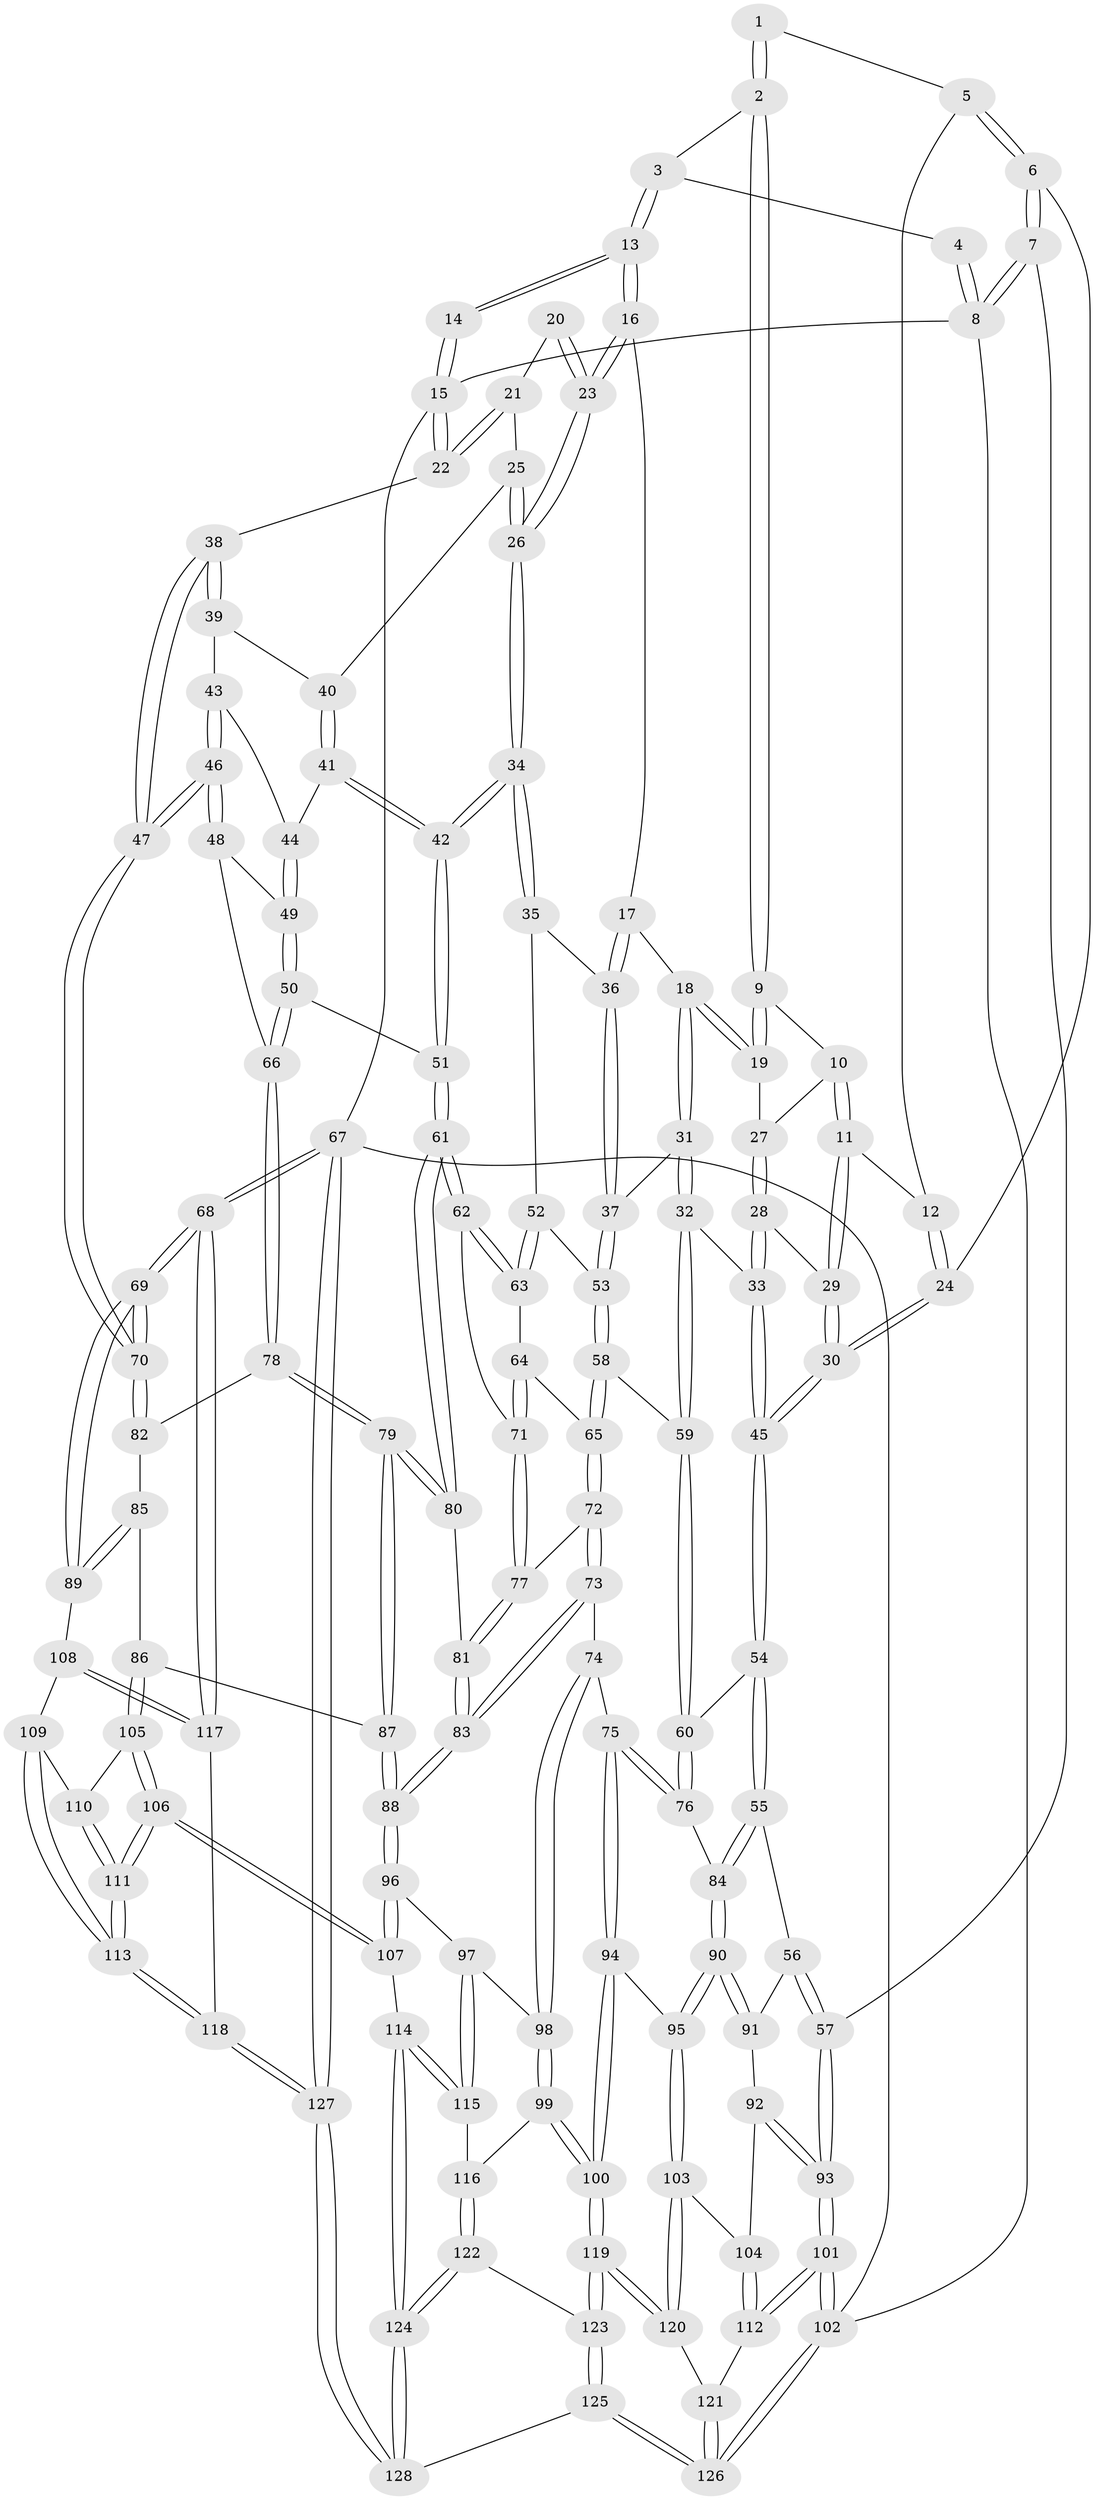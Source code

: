// coarse degree distribution, {7: 0.07894736842105263, 3: 0.42105263157894735, 5: 0.21052631578947367, 4: 0.10526315789473684, 6: 0.10526315789473684, 2: 0.05263157894736842, 11: 0.02631578947368421}
// Generated by graph-tools (version 1.1) at 2025/06/03/04/25 22:06:53]
// undirected, 128 vertices, 317 edges
graph export_dot {
graph [start="1"]
  node [color=gray90,style=filled];
  1 [pos="+0.10674950472139917+0.014618308968484383"];
  2 [pos="+0.2349703058258141+0.0854764581918525"];
  3 [pos="+0.4582353160551806+0"];
  4 [pos="+0+0"];
  5 [pos="+0.09396985682305398+0.06904050368450448"];
  6 [pos="+0+0.2049373763974746"];
  7 [pos="+0+0.20768210411747848"];
  8 [pos="+0+0"];
  9 [pos="+0.2348534799065159+0.09389920770305021"];
  10 [pos="+0.21467287504136065+0.17011263664843565"];
  11 [pos="+0.20081978196780756+0.17797045305778247"];
  12 [pos="+0.11901288993776511+0.15670115945408922"];
  13 [pos="+0.5131087062024831+0"];
  14 [pos="+0.7607907081679536+0"];
  15 [pos="+1+0"];
  16 [pos="+0.5172544818371867+0"];
  17 [pos="+0.47676147593893903+0.11278822063706608"];
  18 [pos="+0.4313647072066557+0.15505075401446616"];
  19 [pos="+0.3956967412596645+0.16057624917360072"];
  20 [pos="+0.8455419732816831+0.06472183841785242"];
  21 [pos="+0.946792727543347+0.12912166185087373"];
  22 [pos="+1+0.1658122448050984"];
  23 [pos="+0.7427516336008211+0.2061330341252356"];
  24 [pos="+0.028112323831506084+0.23250102851902338"];
  25 [pos="+0.8653701829846705+0.24102465647933682"];
  26 [pos="+0.7463215891029877+0.24764303161397402"];
  27 [pos="+0.28170304584317674+0.19903483756341558"];
  28 [pos="+0.29074998302167265+0.27789681270249195"];
  29 [pos="+0.1865600571753462+0.24299785270269778"];
  30 [pos="+0.1417328256378093+0.34321958824865406"];
  31 [pos="+0.38233829784179063+0.32460794879898663"];
  32 [pos="+0.3516660843013096+0.3410143001932839"];
  33 [pos="+0.3087939455777319+0.3284753591303323"];
  34 [pos="+0.7115396709057946+0.3219909119966552"];
  35 [pos="+0.6097386830790722+0.304128672030688"];
  36 [pos="+0.5785163812982075+0.29075283607257546"];
  37 [pos="+0.4721012905941197+0.3582776750429049"];
  38 [pos="+1+0.1784966936154177"];
  39 [pos="+0.8942442929245631+0.2646164924935404"];
  40 [pos="+0.8823672352345486+0.2552814109309756"];
  41 [pos="+0.8522932483899821+0.35281757204277686"];
  42 [pos="+0.7207622222381594+0.3465398366954269"];
  43 [pos="+0.9068650349758702+0.30158361633397857"];
  44 [pos="+0.8622940374408827+0.35366858809153456"];
  45 [pos="+0.15055396097593432+0.37385118209461926"];
  46 [pos="+1+0.42006262605894373"];
  47 [pos="+1+0.43853176971752494"];
  48 [pos="+0.9359566191159255+0.40792184072590626"];
  49 [pos="+0.9251621582222287+0.4035898990097949"];
  50 [pos="+0.726389077735118+0.4486275074104122"];
  51 [pos="+0.725375403699715+0.4480350620417252"];
  52 [pos="+0.5553609541006244+0.4192299546525371"];
  53 [pos="+0.4837290140970673+0.41164556939470254"];
  54 [pos="+0.1279054438229647+0.44738431171292065"];
  55 [pos="+0.03589941228827303+0.5136258375060584"];
  56 [pos="+0.011936533955336339+0.5213714851663929"];
  57 [pos="+0+0.5267105578696716"];
  58 [pos="+0.46473834097792444+0.4864750080710344"];
  59 [pos="+0.34903820759122683+0.47872642548591815"];
  60 [pos="+0.30130781487638236+0.525779425082763"];
  61 [pos="+0.6813759372263762+0.48819855741695384"];
  62 [pos="+0.6165852081717185+0.49051957355442666"];
  63 [pos="+0.5971956854005207+0.484211978229744"];
  64 [pos="+0.49433746745664103+0.4960865583899838"];
  65 [pos="+0.47331227391430336+0.49634766613099607"];
  66 [pos="+0.8097143246943889+0.5132805341376487"];
  67 [pos="+1+1"];
  68 [pos="+1+0.9227792276354476"];
  69 [pos="+1+0.7723293547508349"];
  70 [pos="+1+0.5325635404632673"];
  71 [pos="+0.5630135484580008+0.5624641923989161"];
  72 [pos="+0.47559931950651463+0.5630735762527066"];
  73 [pos="+0.45748523242163175+0.637376409506014"];
  74 [pos="+0.4146961359200592+0.6541905935615955"];
  75 [pos="+0.3526039054181949+0.6482074971905772"];
  76 [pos="+0.313895202562925+0.6092436011552214"];
  77 [pos="+0.5624474066449455+0.5637337728157216"];
  78 [pos="+0.8357456965941696+0.5453612906380668"];
  79 [pos="+0.6980977581006619+0.6439802673778384"];
  80 [pos="+0.6739192311776386+0.5528100088919972"];
  81 [pos="+0.572169917468372+0.6220412340464704"];
  82 [pos="+0.8588150442891748+0.5662890526037706"];
  83 [pos="+0.5504909060907545+0.6696896004893483"];
  84 [pos="+0.20297103221023724+0.656137086050711"];
  85 [pos="+0.8448065759559654+0.6202368035341461"];
  86 [pos="+0.7237142115335898+0.7210823287236523"];
  87 [pos="+0.7022272613220962+0.7125624150935412"];
  88 [pos="+0.603106131112253+0.7384314055550579"];
  89 [pos="+0.9373169719268549+0.7790146695116454"];
  90 [pos="+0.16154339811062984+0.7784158673297998"];
  91 [pos="+0.06204795891170438+0.6389958153985323"];
  92 [pos="+0.04092959807745838+0.7638398217534201"];
  93 [pos="+0+0.7214976380892218"];
  94 [pos="+0.3288538752938242+0.71824987722118"];
  95 [pos="+0.1618270215161044+0.792436012130617"];
  96 [pos="+0.5790997455425595+0.7866900446213083"];
  97 [pos="+0.49457151491716306+0.811304721268951"];
  98 [pos="+0.4583261352156022+0.8140070119474414"];
  99 [pos="+0.42288349519495544+0.8405899686784194"];
  100 [pos="+0.3608982282303505+0.8597900922592254"];
  101 [pos="+0+1"];
  102 [pos="+0+1"];
  103 [pos="+0.15920215474635735+0.8010022083597313"];
  104 [pos="+0.10525130564128171+0.7935482448909853"];
  105 [pos="+0.7251182341129534+0.7227749869233419"];
  106 [pos="+0.7132967828386405+0.9183544196066802"];
  107 [pos="+0.6235504964320804+0.9070082757888656"];
  108 [pos="+0.9319114054107674+0.7812419212716123"];
  109 [pos="+0.8682008693006626+0.7918541773552992"];
  110 [pos="+0.802628506854969+0.7694917380263626"];
  111 [pos="+0.732198562139682+0.9295155202256525"];
  112 [pos="+0+1"];
  113 [pos="+0.7762552551463086+0.9668063673150776"];
  114 [pos="+0.6113302988880869+0.9211799600942696"];
  115 [pos="+0.5167658475186258+0.905854274323387"];
  116 [pos="+0.4843436007695571+0.9278872441242761"];
  117 [pos="+0.8850911744108607+0.9336904196385551"];
  118 [pos="+0.7956618866923343+1"];
  119 [pos="+0.3302976871692622+0.8931280180274278"];
  120 [pos="+0.1770138941527375+0.8539389633486765"];
  121 [pos="+0.15401632728147974+0.894022954815622"];
  122 [pos="+0.48384068040381434+0.942233314884162"];
  123 [pos="+0.3470414393293912+0.9724570918128208"];
  124 [pos="+0.5502486029519229+1"];
  125 [pos="+0.3469868767416686+1"];
  126 [pos="+0.18143231235458443+1"];
  127 [pos="+0.842835178428088+1"];
  128 [pos="+0.5256943828341175+1"];
  1 -- 2;
  1 -- 2;
  1 -- 5;
  2 -- 3;
  2 -- 9;
  2 -- 9;
  3 -- 4;
  3 -- 13;
  3 -- 13;
  4 -- 8;
  4 -- 8;
  5 -- 6;
  5 -- 6;
  5 -- 12;
  6 -- 7;
  6 -- 7;
  6 -- 24;
  7 -- 8;
  7 -- 8;
  7 -- 57;
  8 -- 15;
  8 -- 102;
  9 -- 10;
  9 -- 19;
  9 -- 19;
  10 -- 11;
  10 -- 11;
  10 -- 27;
  11 -- 12;
  11 -- 29;
  11 -- 29;
  12 -- 24;
  12 -- 24;
  13 -- 14;
  13 -- 14;
  13 -- 16;
  13 -- 16;
  14 -- 15;
  14 -- 15;
  15 -- 22;
  15 -- 22;
  15 -- 67;
  16 -- 17;
  16 -- 23;
  16 -- 23;
  17 -- 18;
  17 -- 36;
  17 -- 36;
  18 -- 19;
  18 -- 19;
  18 -- 31;
  18 -- 31;
  19 -- 27;
  20 -- 21;
  20 -- 23;
  20 -- 23;
  21 -- 22;
  21 -- 22;
  21 -- 25;
  22 -- 38;
  23 -- 26;
  23 -- 26;
  24 -- 30;
  24 -- 30;
  25 -- 26;
  25 -- 26;
  25 -- 40;
  26 -- 34;
  26 -- 34;
  27 -- 28;
  27 -- 28;
  28 -- 29;
  28 -- 33;
  28 -- 33;
  29 -- 30;
  29 -- 30;
  30 -- 45;
  30 -- 45;
  31 -- 32;
  31 -- 32;
  31 -- 37;
  32 -- 33;
  32 -- 59;
  32 -- 59;
  33 -- 45;
  33 -- 45;
  34 -- 35;
  34 -- 35;
  34 -- 42;
  34 -- 42;
  35 -- 36;
  35 -- 52;
  36 -- 37;
  36 -- 37;
  37 -- 53;
  37 -- 53;
  38 -- 39;
  38 -- 39;
  38 -- 47;
  38 -- 47;
  39 -- 40;
  39 -- 43;
  40 -- 41;
  40 -- 41;
  41 -- 42;
  41 -- 42;
  41 -- 44;
  42 -- 51;
  42 -- 51;
  43 -- 44;
  43 -- 46;
  43 -- 46;
  44 -- 49;
  44 -- 49;
  45 -- 54;
  45 -- 54;
  46 -- 47;
  46 -- 47;
  46 -- 48;
  46 -- 48;
  47 -- 70;
  47 -- 70;
  48 -- 49;
  48 -- 66;
  49 -- 50;
  49 -- 50;
  50 -- 51;
  50 -- 66;
  50 -- 66;
  51 -- 61;
  51 -- 61;
  52 -- 53;
  52 -- 63;
  52 -- 63;
  53 -- 58;
  53 -- 58;
  54 -- 55;
  54 -- 55;
  54 -- 60;
  55 -- 56;
  55 -- 84;
  55 -- 84;
  56 -- 57;
  56 -- 57;
  56 -- 91;
  57 -- 93;
  57 -- 93;
  58 -- 59;
  58 -- 65;
  58 -- 65;
  59 -- 60;
  59 -- 60;
  60 -- 76;
  60 -- 76;
  61 -- 62;
  61 -- 62;
  61 -- 80;
  61 -- 80;
  62 -- 63;
  62 -- 63;
  62 -- 71;
  63 -- 64;
  64 -- 65;
  64 -- 71;
  64 -- 71;
  65 -- 72;
  65 -- 72;
  66 -- 78;
  66 -- 78;
  67 -- 68;
  67 -- 68;
  67 -- 127;
  67 -- 127;
  67 -- 102;
  68 -- 69;
  68 -- 69;
  68 -- 117;
  68 -- 117;
  69 -- 70;
  69 -- 70;
  69 -- 89;
  69 -- 89;
  70 -- 82;
  70 -- 82;
  71 -- 77;
  71 -- 77;
  72 -- 73;
  72 -- 73;
  72 -- 77;
  73 -- 74;
  73 -- 83;
  73 -- 83;
  74 -- 75;
  74 -- 98;
  74 -- 98;
  75 -- 76;
  75 -- 76;
  75 -- 94;
  75 -- 94;
  76 -- 84;
  77 -- 81;
  77 -- 81;
  78 -- 79;
  78 -- 79;
  78 -- 82;
  79 -- 80;
  79 -- 80;
  79 -- 87;
  79 -- 87;
  80 -- 81;
  81 -- 83;
  81 -- 83;
  82 -- 85;
  83 -- 88;
  83 -- 88;
  84 -- 90;
  84 -- 90;
  85 -- 86;
  85 -- 89;
  85 -- 89;
  86 -- 87;
  86 -- 105;
  86 -- 105;
  87 -- 88;
  87 -- 88;
  88 -- 96;
  88 -- 96;
  89 -- 108;
  90 -- 91;
  90 -- 91;
  90 -- 95;
  90 -- 95;
  91 -- 92;
  92 -- 93;
  92 -- 93;
  92 -- 104;
  93 -- 101;
  93 -- 101;
  94 -- 95;
  94 -- 100;
  94 -- 100;
  95 -- 103;
  95 -- 103;
  96 -- 97;
  96 -- 107;
  96 -- 107;
  97 -- 98;
  97 -- 115;
  97 -- 115;
  98 -- 99;
  98 -- 99;
  99 -- 100;
  99 -- 100;
  99 -- 116;
  100 -- 119;
  100 -- 119;
  101 -- 102;
  101 -- 102;
  101 -- 112;
  101 -- 112;
  102 -- 126;
  102 -- 126;
  103 -- 104;
  103 -- 120;
  103 -- 120;
  104 -- 112;
  104 -- 112;
  105 -- 106;
  105 -- 106;
  105 -- 110;
  106 -- 107;
  106 -- 107;
  106 -- 111;
  106 -- 111;
  107 -- 114;
  108 -- 109;
  108 -- 117;
  108 -- 117;
  109 -- 110;
  109 -- 113;
  109 -- 113;
  110 -- 111;
  110 -- 111;
  111 -- 113;
  111 -- 113;
  112 -- 121;
  113 -- 118;
  113 -- 118;
  114 -- 115;
  114 -- 115;
  114 -- 124;
  114 -- 124;
  115 -- 116;
  116 -- 122;
  116 -- 122;
  117 -- 118;
  118 -- 127;
  118 -- 127;
  119 -- 120;
  119 -- 120;
  119 -- 123;
  119 -- 123;
  120 -- 121;
  121 -- 126;
  121 -- 126;
  122 -- 123;
  122 -- 124;
  122 -- 124;
  123 -- 125;
  123 -- 125;
  124 -- 128;
  124 -- 128;
  125 -- 126;
  125 -- 126;
  125 -- 128;
  127 -- 128;
  127 -- 128;
}
